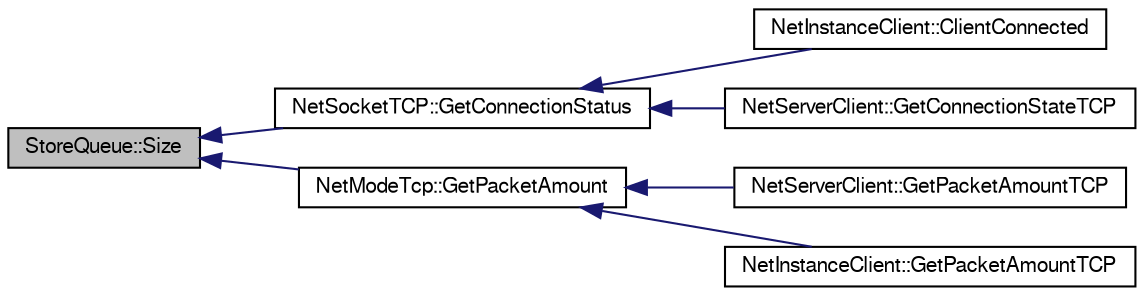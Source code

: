 digraph G
{
  edge [fontname="FreeSans",fontsize="10",labelfontname="FreeSans",labelfontsize="10"];
  node [fontname="FreeSans",fontsize="10",shape=record];
  rankdir=LR;
  Node1 [label="StoreQueue::Size",height=0.2,width=0.4,color="black", fillcolor="grey75", style="filled" fontcolor="black"];
  Node1 -> Node2 [dir=back,color="midnightblue",fontsize="10",style="solid"];
  Node2 [label="NetSocketTCP::GetConnectionStatus",height=0.2,width=0.4,color="black", fillcolor="white", style="filled",URL="$class_net_socket_t_c_p.html#a68dc0183e216cdd1796466d411f0b681"];
  Node2 -> Node3 [dir=back,color="midnightblue",fontsize="10",style="solid"];
  Node3 [label="NetInstanceClient::ClientConnected",height=0.2,width=0.4,color="black", fillcolor="white", style="filled",URL="$class_net_instance_client.html#a2ed875ffc7d1e5e843a39155d317dd2f"];
  Node2 -> Node4 [dir=back,color="midnightblue",fontsize="10",style="solid"];
  Node4 [label="NetServerClient::GetConnectionStateTCP",height=0.2,width=0.4,color="black", fillcolor="white", style="filled",URL="$class_net_server_client.html#a27029d633c46a37bffea72a463d375e4"];
  Node1 -> Node5 [dir=back,color="midnightblue",fontsize="10",style="solid"];
  Node5 [label="NetModeTcp::GetPacketAmount",height=0.2,width=0.4,color="black", fillcolor="white", style="filled",URL="$class_net_mode_tcp.html#a269a6b59b105b0048acc16217a9e55ed"];
  Node5 -> Node6 [dir=back,color="midnightblue",fontsize="10",style="solid"];
  Node6 [label="NetServerClient::GetPacketAmountTCP",height=0.2,width=0.4,color="black", fillcolor="white", style="filled",URL="$class_net_server_client.html#a69b7eb8d1e839c68895b4b1a5d94e8d9"];
  Node5 -> Node7 [dir=back,color="midnightblue",fontsize="10",style="solid"];
  Node7 [label="NetInstanceClient::GetPacketAmountTCP",height=0.2,width=0.4,color="black", fillcolor="white", style="filled",URL="$class_net_instance_client.html#a2ef30911346449c37b2b5ba6a74d72eb"];
}
